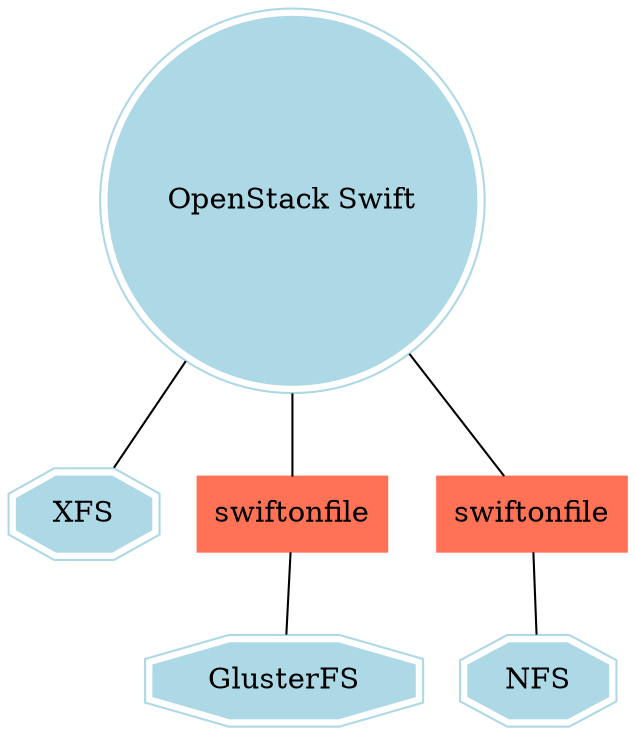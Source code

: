 graph G {

    node [shape=doublecircle,label="OpenStack Swift",style=filled,color=lightblue] os;
    node [shape=doubleoctagon,label="GlusterFS"] gluster;
    node [shape=doubleoctagon,label="XFS"] xfs;
    node [shape=doubleoctagon,label="NFS"] nfs;
    node [shape=box,label="swiftonfile",color=coral1] sof_gluster; sof_nfs;

    os -- sof_gluster;
    os -- xfs;
    os -- sof_nfs;

    sof_gluster -- gluster;
    sof_nfs -- nfs;

}
